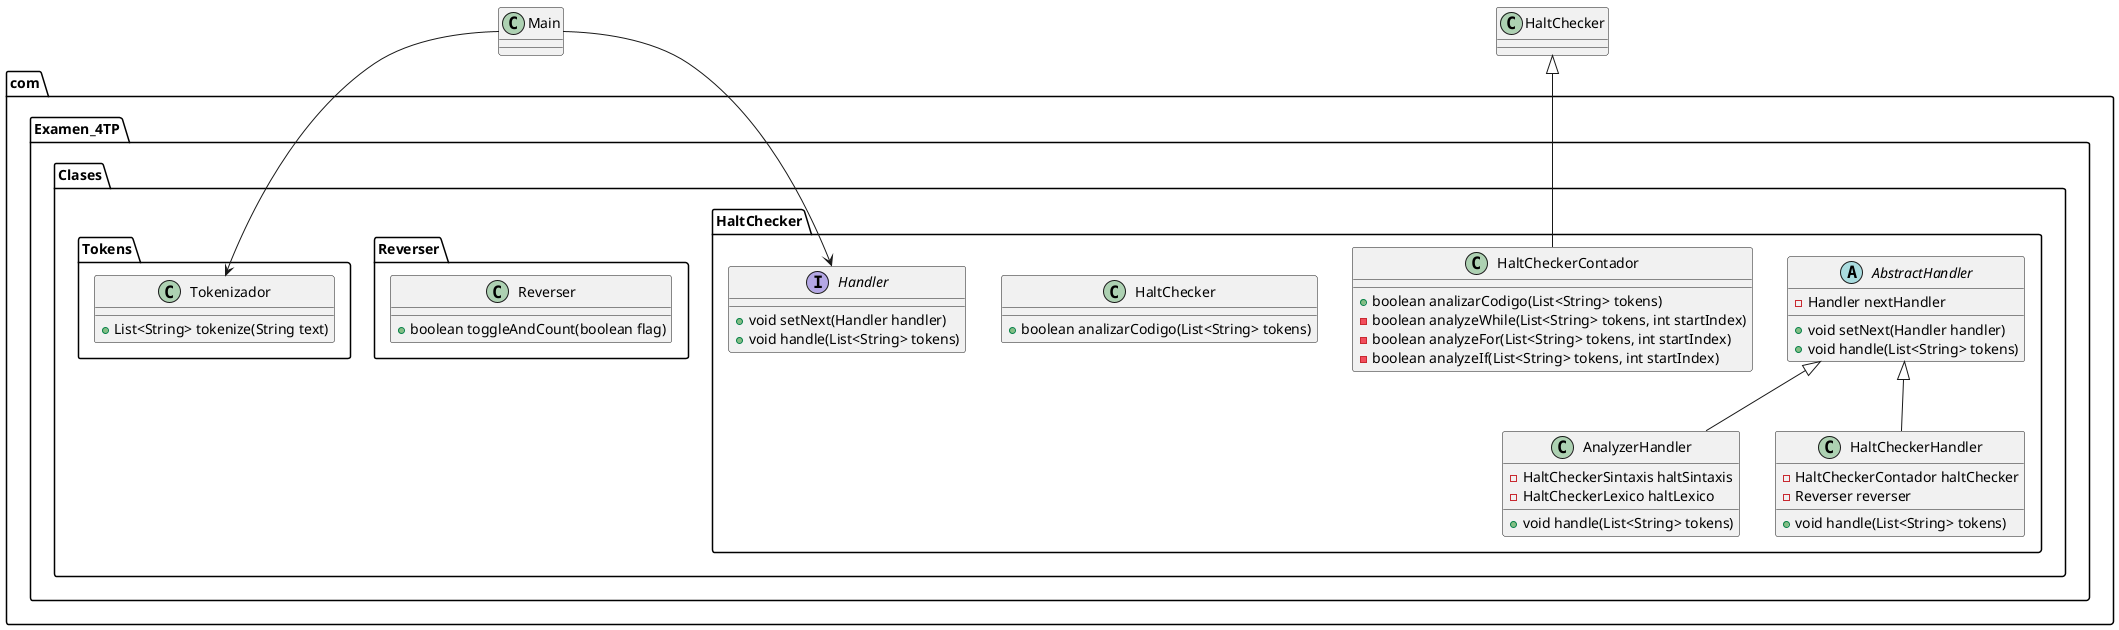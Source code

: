 @startuml

package "com.Examen_4TP.Clases.HaltChecker" {
    abstract class AbstractHandler {
        - Handler nextHandler
        + void setNext(Handler handler)
        + void handle(List<String> tokens)
    }

    interface Handler {
        + void setNext(Handler handler)
        + void handle(List<String> tokens)
    }

    class AnalyzerHandler {
        - HaltCheckerSintaxis haltSintaxis
        - HaltCheckerLexico haltLexico
        + void handle(List<String> tokens)
    }

    class HaltChecker {
        + boolean analizarCodigo(List<String> tokens)
    }

    class HaltCheckerContador {
        + boolean analizarCodigo(List<String> tokens)
        - boolean analyzeWhile(List<String> tokens, int startIndex)
        - boolean analyzeFor(List<String> tokens, int startIndex)
        - boolean analyzeIf(List<String> tokens, int startIndex)
    }

    class HaltCheckerHandler {
        - HaltCheckerContador haltChecker
        - Reverser reverser
        + void handle(List<String> tokens)
    }
}

package "com.Examen_4TP.Clases.Reverser" {
    class Reverser {
        + boolean toggleAndCount(boolean flag)
    }
}

package "com.Examen_4TP.Clases.Tokens" {
    class Tokenizador {
        + List<String> tokenize(String text)
    }
}

Main --> Handler
Main --> Tokenizador

AbstractHandler <|-- AnalyzerHandler
AbstractHandler <|-- HaltCheckerHandler
HaltChecker <|-- HaltCheckerContador

@enduml

